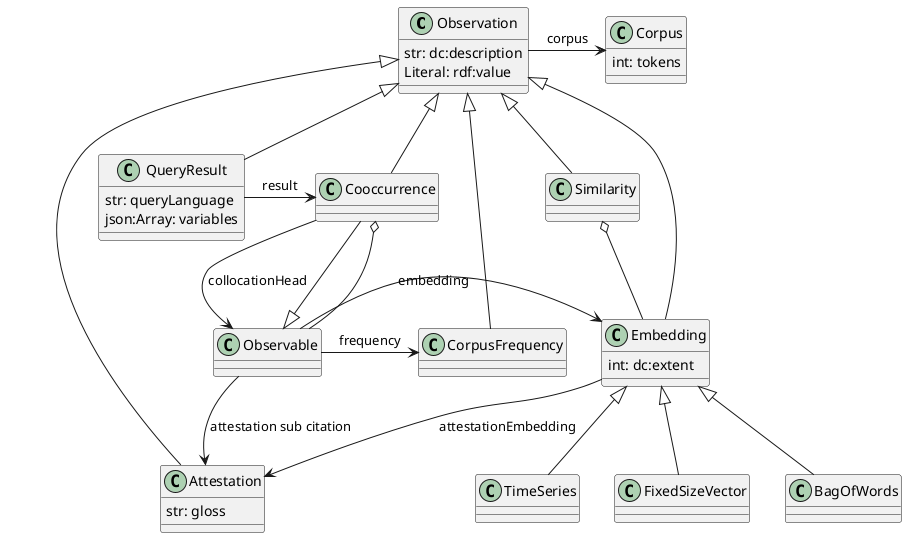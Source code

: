@startuml

class Observation {
  str: dc:description
  Literal: rdf:value
}

Observation -> Corpus: corpus

QueryResult -up-|> Observation
QueryResult -> Cooccurrence: result

Cooccurrence -[hidden]> QueryResult


Cooccurrence -up-|> Observation
Similarity -up-|> Observation
CorpusFrequency -up-|> Observation
Attestation -up-|> Observation
Embedding -up-|> Observation

Cooccurrence o-down- Observable

Embedding -down-> Attestation: attestationEmbedding

Observable -> Embedding: embedding
Observable -> CorpusFrequency: frequency
Observable -> Attestation: attestation sub citation

class Embedding {
 int: dc:extent
}

FixedSizeVector -up-|> Embedding
BagOfWords -up-|> Embedding
TimeSeries -up-|> Embedding

Similarity o-down- Embedding

class CorpusFrequency {
}

class Attestation {
  str: gloss
}

class Corpus {
  int: tokens
}


Cooccurrence -down-> Observable: collocationHead
Cooccurrence -down-|> Observable

class QueryResult {
  str: queryLanguage
  json:Array: variables
}


@enduml
